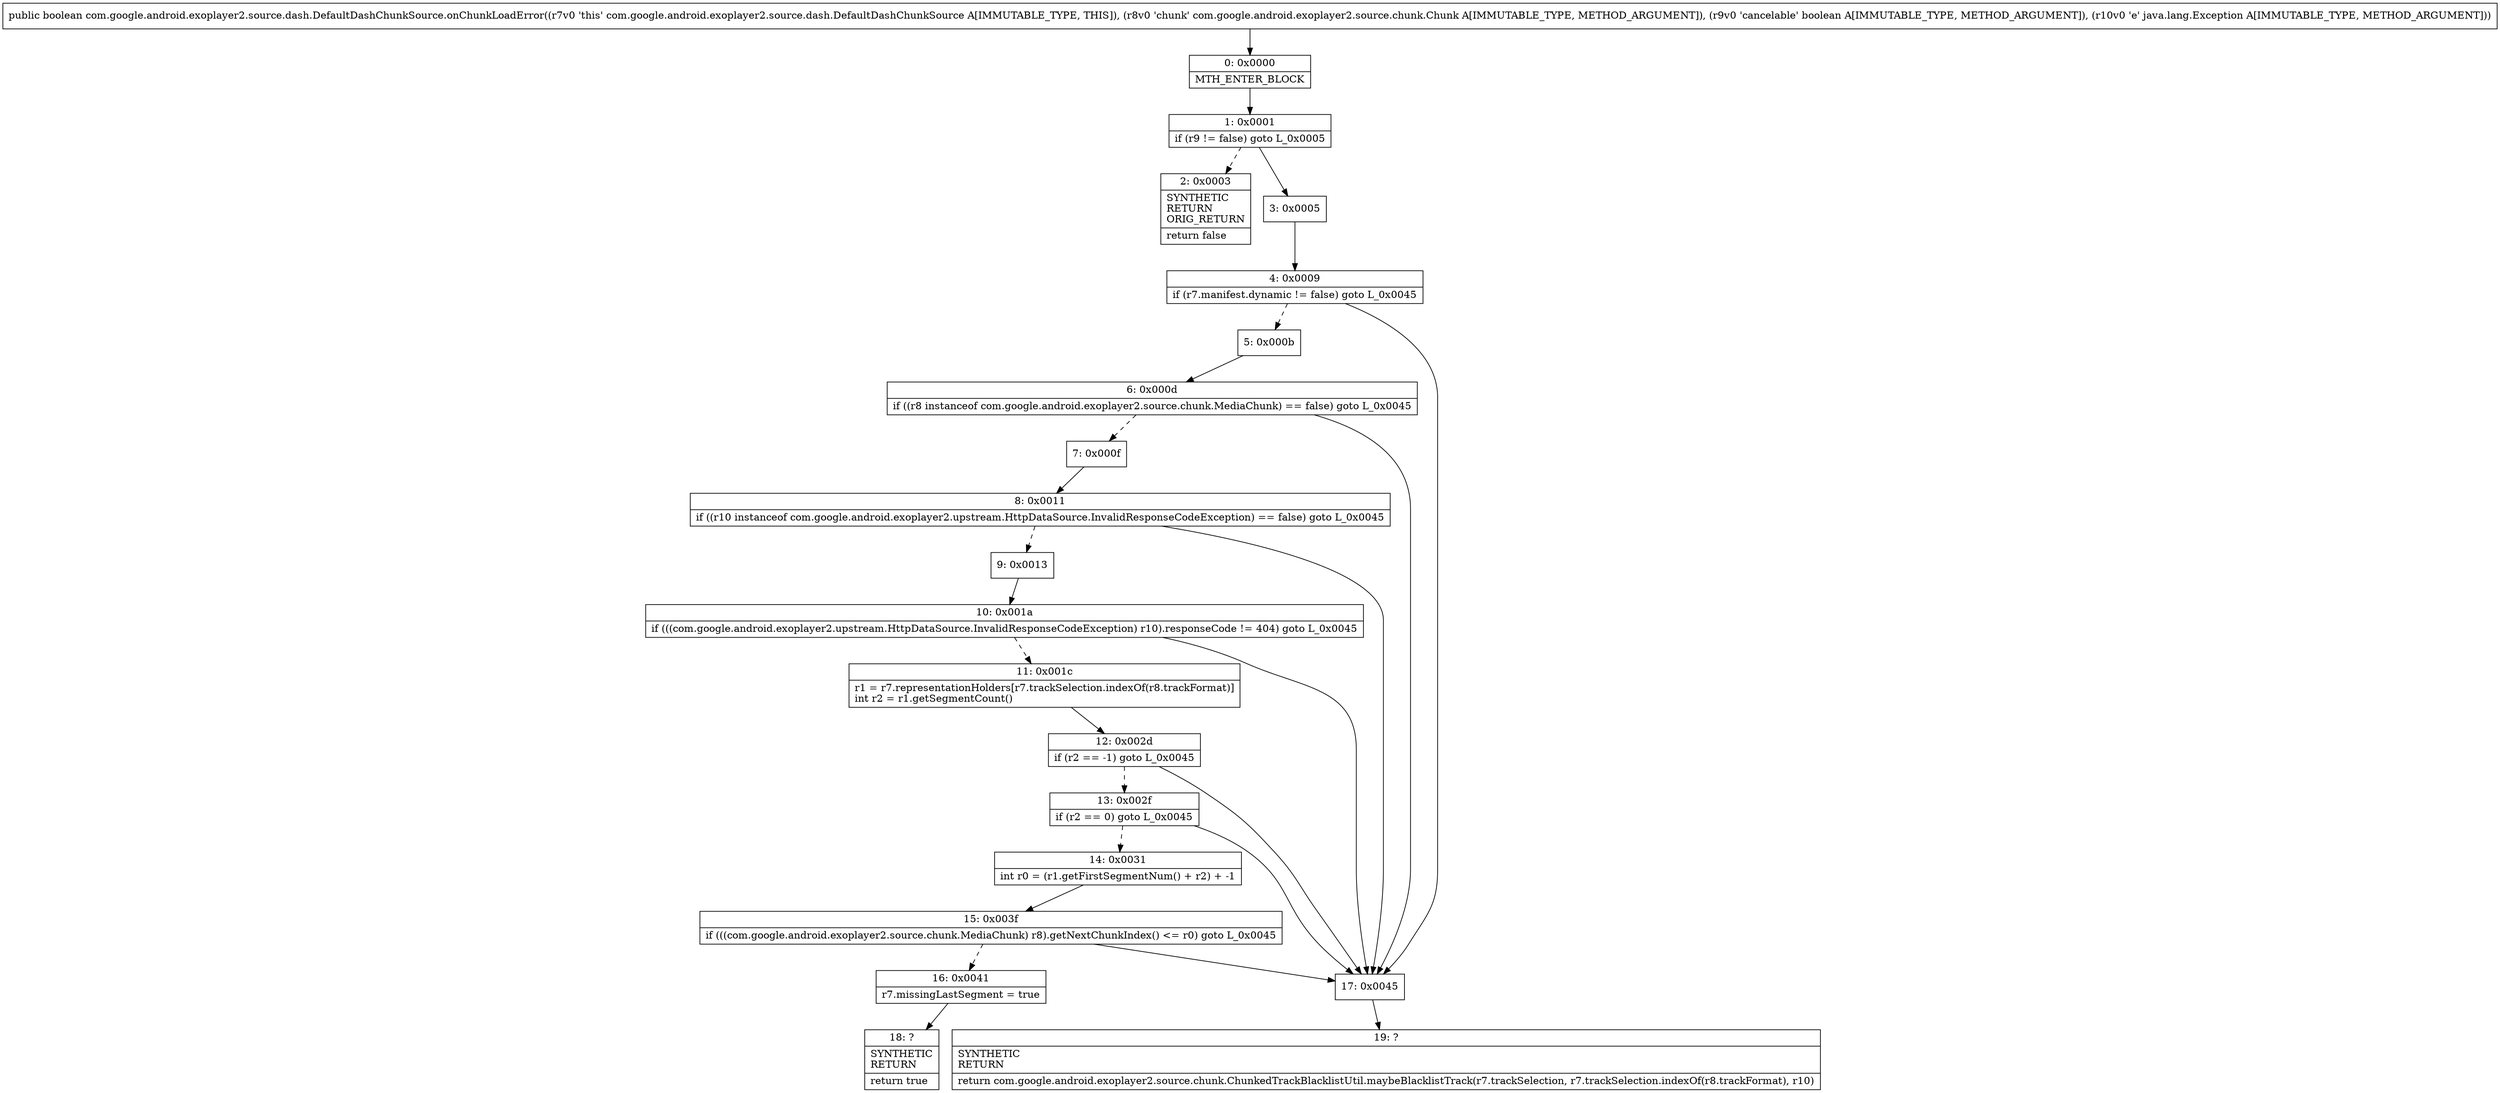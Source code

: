 digraph "CFG forcom.google.android.exoplayer2.source.dash.DefaultDashChunkSource.onChunkLoadError(Lcom\/google\/android\/exoplayer2\/source\/chunk\/Chunk;ZLjava\/lang\/Exception;)Z" {
Node_0 [shape=record,label="{0\:\ 0x0000|MTH_ENTER_BLOCK\l}"];
Node_1 [shape=record,label="{1\:\ 0x0001|if (r9 != false) goto L_0x0005\l}"];
Node_2 [shape=record,label="{2\:\ 0x0003|SYNTHETIC\lRETURN\lORIG_RETURN\l|return false\l}"];
Node_3 [shape=record,label="{3\:\ 0x0005}"];
Node_4 [shape=record,label="{4\:\ 0x0009|if (r7.manifest.dynamic != false) goto L_0x0045\l}"];
Node_5 [shape=record,label="{5\:\ 0x000b}"];
Node_6 [shape=record,label="{6\:\ 0x000d|if ((r8 instanceof com.google.android.exoplayer2.source.chunk.MediaChunk) == false) goto L_0x0045\l}"];
Node_7 [shape=record,label="{7\:\ 0x000f}"];
Node_8 [shape=record,label="{8\:\ 0x0011|if ((r10 instanceof com.google.android.exoplayer2.upstream.HttpDataSource.InvalidResponseCodeException) == false) goto L_0x0045\l}"];
Node_9 [shape=record,label="{9\:\ 0x0013}"];
Node_10 [shape=record,label="{10\:\ 0x001a|if (((com.google.android.exoplayer2.upstream.HttpDataSource.InvalidResponseCodeException) r10).responseCode != 404) goto L_0x0045\l}"];
Node_11 [shape=record,label="{11\:\ 0x001c|r1 = r7.representationHolders[r7.trackSelection.indexOf(r8.trackFormat)]\lint r2 = r1.getSegmentCount()\l}"];
Node_12 [shape=record,label="{12\:\ 0x002d|if (r2 == \-1) goto L_0x0045\l}"];
Node_13 [shape=record,label="{13\:\ 0x002f|if (r2 == 0) goto L_0x0045\l}"];
Node_14 [shape=record,label="{14\:\ 0x0031|int r0 = (r1.getFirstSegmentNum() + r2) + \-1\l}"];
Node_15 [shape=record,label="{15\:\ 0x003f|if (((com.google.android.exoplayer2.source.chunk.MediaChunk) r8).getNextChunkIndex() \<= r0) goto L_0x0045\l}"];
Node_16 [shape=record,label="{16\:\ 0x0041|r7.missingLastSegment = true\l}"];
Node_17 [shape=record,label="{17\:\ 0x0045}"];
Node_18 [shape=record,label="{18\:\ ?|SYNTHETIC\lRETURN\l|return true\l}"];
Node_19 [shape=record,label="{19\:\ ?|SYNTHETIC\lRETURN\l|return com.google.android.exoplayer2.source.chunk.ChunkedTrackBlacklistUtil.maybeBlacklistTrack(r7.trackSelection, r7.trackSelection.indexOf(r8.trackFormat), r10)\l}"];
MethodNode[shape=record,label="{public boolean com.google.android.exoplayer2.source.dash.DefaultDashChunkSource.onChunkLoadError((r7v0 'this' com.google.android.exoplayer2.source.dash.DefaultDashChunkSource A[IMMUTABLE_TYPE, THIS]), (r8v0 'chunk' com.google.android.exoplayer2.source.chunk.Chunk A[IMMUTABLE_TYPE, METHOD_ARGUMENT]), (r9v0 'cancelable' boolean A[IMMUTABLE_TYPE, METHOD_ARGUMENT]), (r10v0 'e' java.lang.Exception A[IMMUTABLE_TYPE, METHOD_ARGUMENT])) }"];
MethodNode -> Node_0;
Node_0 -> Node_1;
Node_1 -> Node_2[style=dashed];
Node_1 -> Node_3;
Node_3 -> Node_4;
Node_4 -> Node_5[style=dashed];
Node_4 -> Node_17;
Node_5 -> Node_6;
Node_6 -> Node_7[style=dashed];
Node_6 -> Node_17;
Node_7 -> Node_8;
Node_8 -> Node_9[style=dashed];
Node_8 -> Node_17;
Node_9 -> Node_10;
Node_10 -> Node_11[style=dashed];
Node_10 -> Node_17;
Node_11 -> Node_12;
Node_12 -> Node_13[style=dashed];
Node_12 -> Node_17;
Node_13 -> Node_14[style=dashed];
Node_13 -> Node_17;
Node_14 -> Node_15;
Node_15 -> Node_16[style=dashed];
Node_15 -> Node_17;
Node_16 -> Node_18;
Node_17 -> Node_19;
}


